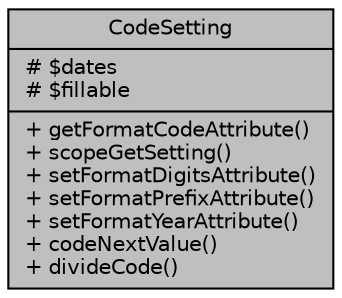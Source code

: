 digraph "CodeSetting"
{
 // LATEX_PDF_SIZE
  bgcolor="transparent";
  edge [fontname="Helvetica",fontsize="10",labelfontname="Helvetica",labelfontsize="10"];
  node [fontname="Helvetica",fontsize="10",shape=record];
  Node1 [label="{CodeSetting\n|# $dates\l# $fillable\l|+ getFormatCodeAttribute()\l+ scopeGetSetting()\l+ setFormatDigitsAttribute()\l+ setFormatPrefixAttribute()\l+ setFormatYearAttribute()\l+ codeNextValue()\l+ divideCode()\l}",height=0.2,width=0.4,color="black", fillcolor="grey75", style="filled", fontcolor="black",tooltip="Datos para la configuración de códigos de registro."];
}
